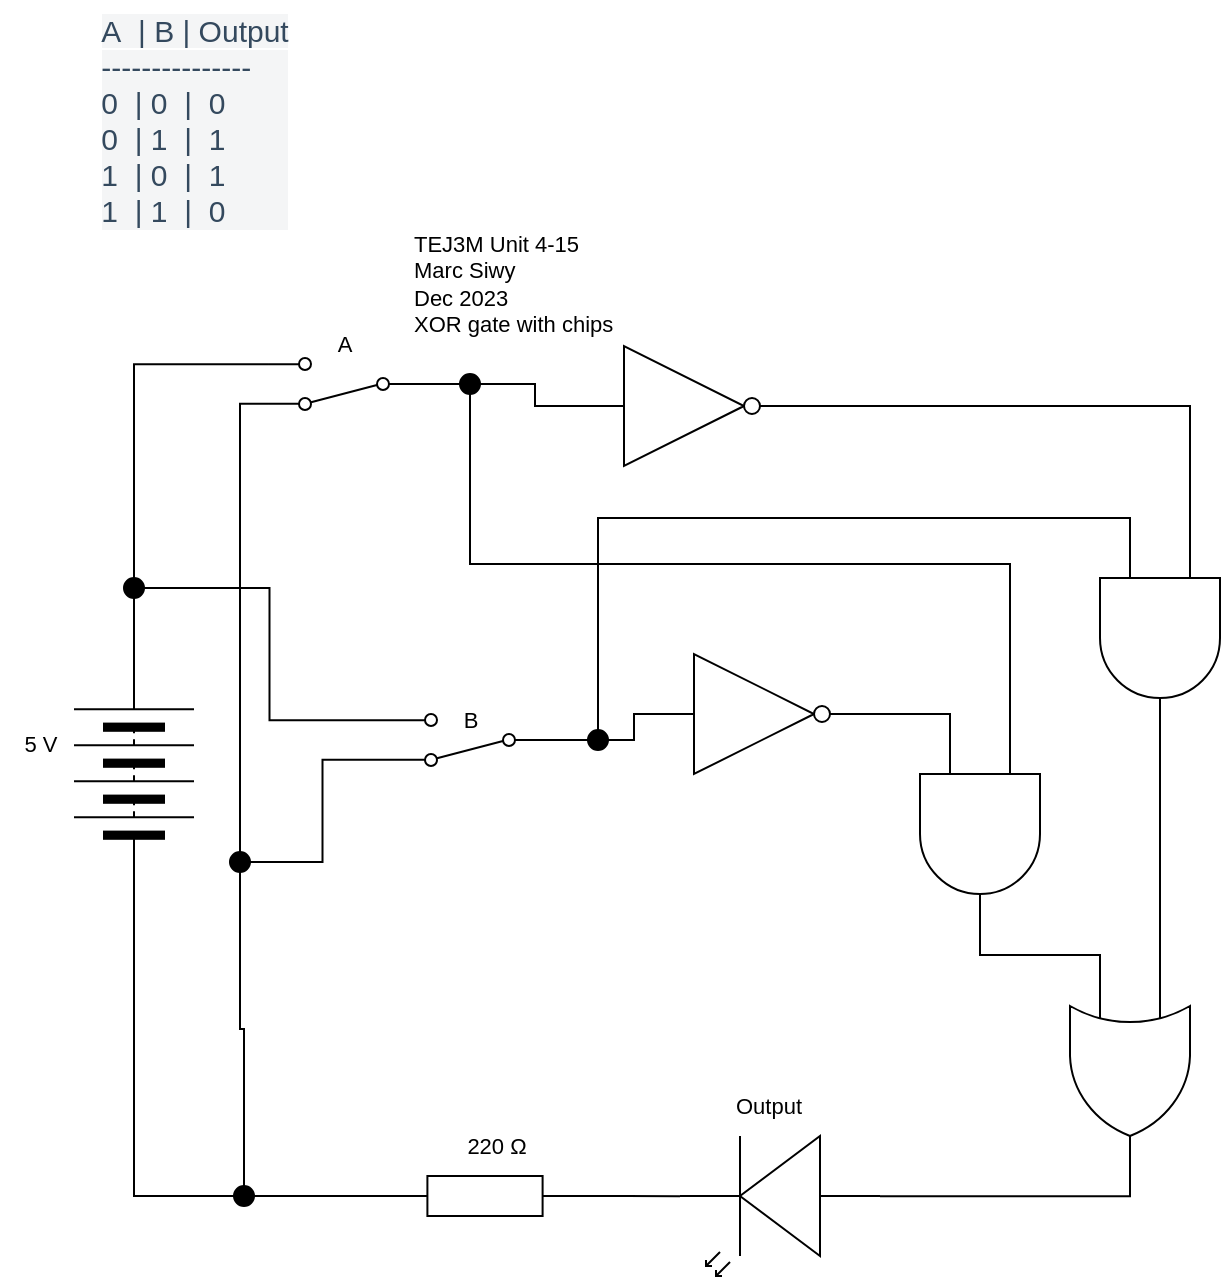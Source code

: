 <mxfile>
    <diagram id="S-7yalO0_2TfftM7Z-LZ" name="Page-1">
        <mxGraphModel dx="821" dy="1713" grid="1" gridSize="10" guides="1" tooltips="1" connect="1" arrows="1" fold="1" page="1" pageScale="1" pageWidth="827" pageHeight="1169" math="0" shadow="0">
            <root>
                <mxCell id="0"/>
                <mxCell id="1" parent="0"/>
                <mxCell id="103" style="edgeStyle=orthogonalEdgeStyle;rounded=0;html=1;exitX=0;exitY=0.5;exitDx=0;exitDy=0;entryX=0;entryY=0.5;entryDx=0;entryDy=0;endArrow=none;endFill=0;" parent="1" source="2" target="35" edge="1">
                    <mxGeometry relative="1" as="geometry"/>
                </mxCell>
                <mxCell id="2" value="" style="pointerEvents=1;verticalLabelPosition=bottom;shadow=0;dashed=0;align=center;html=1;verticalAlign=top;shape=mxgraph.electrical.miscellaneous.batteryStack;rotation=-90;" parent="1" vertex="1">
                    <mxGeometry x="17" y="277" width="100" height="60" as="geometry"/>
                </mxCell>
                <mxCell id="8" value="5 V" style="text;html=1;align=center;verticalAlign=middle;resizable=0;points=[];autosize=1;strokeColor=none;fillColor=none;fontSize=11;fontFamily=Helvetica;fontColor=default;" parent="1" vertex="1">
                    <mxGeometry y="277" width="40" height="30" as="geometry"/>
                </mxCell>
                <mxCell id="9" value="220&amp;nbsp;Ω" style="text;html=1;align=center;verticalAlign=middle;resizable=0;points=[];autosize=1;strokeColor=none;fillColor=none;fontSize=11;fontFamily=Helvetica;fontColor=default;" parent="1" vertex="1">
                    <mxGeometry x="222.5" y="478" width="50" height="30" as="geometry"/>
                </mxCell>
                <mxCell id="10" value="TEJ3M Unit 4-15&lt;br&gt;Marc Siwy&lt;br&gt;Dec 2023&lt;br&gt;XOR gate with chips" style="text;html=1;align=left;verticalAlign=middle;resizable=0;points=[];autosize=1;strokeColor=none;fillColor=none;fontSize=11;fontFamily=Helvetica;fontColor=default;" parent="1" vertex="1">
                    <mxGeometry x="205" y="27" width="120" height="70" as="geometry"/>
                </mxCell>
                <mxCell id="17" value="&lt;span style=&quot;color: rgb(52, 73, 94); font-family: ArtifaktElement-Medium, sans-serif; font-size: 15px; text-align: left; background-color: rgb(244, 245, 246);&quot;&gt;A&amp;nbsp; | B | Output&lt;/span&gt;&lt;div style=&quot;-webkit-tap-highlight-color: rgba(0, 0, 0, 0); box-sizing: border-box; color: rgb(52, 73, 94); font-family: ArtifaktElement-Medium, sans-serif; font-size: 15px; text-align: left; background-color: rgb(244, 245, 246);&quot;&gt;---------------&lt;/div&gt;&lt;div style=&quot;-webkit-tap-highlight-color: rgba(0, 0, 0, 0); box-sizing: border-box; color: rgb(52, 73, 94); font-family: ArtifaktElement-Medium, sans-serif; font-size: 15px; text-align: left; background-color: rgb(244, 245, 246);&quot;&gt;0&amp;nbsp; | 0&amp;nbsp; |&amp;nbsp; 0&lt;/div&gt;&lt;div style=&quot;-webkit-tap-highlight-color: rgba(0, 0, 0, 0); box-sizing: border-box; color: rgb(52, 73, 94); font-family: ArtifaktElement-Medium, sans-serif; font-size: 15px; text-align: left; background-color: rgb(244, 245, 246);&quot;&gt;0&amp;nbsp; | 1&amp;nbsp; |&amp;nbsp; 1&lt;/div&gt;&lt;div style=&quot;-webkit-tap-highlight-color: rgba(0, 0, 0, 0); box-sizing: border-box; color: rgb(52, 73, 94); font-family: ArtifaktElement-Medium, sans-serif; font-size: 15px; text-align: left; background-color: rgb(244, 245, 246);&quot;&gt;&lt;div style=&quot;border-color: var(--border-color); -webkit-tap-highlight-color: rgba(0, 0, 0, 0); box-sizing: border-box;&quot;&gt;1&amp;nbsp; | 0&amp;nbsp; |&amp;nbsp; 1&lt;/div&gt;&lt;div style=&quot;border-color: var(--border-color); -webkit-tap-highlight-color: rgba(0, 0, 0, 0); box-sizing: border-box;&quot;&gt;1&amp;nbsp; | 1&amp;nbsp; |&amp;nbsp; 0&lt;/div&gt;&lt;/div&gt;" style="text;html=1;align=center;verticalAlign=middle;resizable=0;points=[];autosize=1;strokeColor=none;fillColor=none;fontSize=11;fontFamily=Helvetica;fontColor=default;" parent="1" vertex="1">
                    <mxGeometry x="37" y="-80" width="120" height="120" as="geometry"/>
                </mxCell>
                <mxCell id="25" value="A" style="text;html=1;align=center;verticalAlign=middle;resizable=0;points=[];autosize=1;strokeColor=none;fillColor=none;fontSize=11;fontFamily=Helvetica;fontColor=default;" parent="1" vertex="1">
                    <mxGeometry x="157" y="77" width="30" height="30" as="geometry"/>
                </mxCell>
                <mxCell id="26" value="Output" style="text;html=1;align=center;verticalAlign=middle;resizable=0;points=[];autosize=1;strokeColor=none;fillColor=none;fontSize=11;fontFamily=Helvetica;fontColor=default;" parent="1" vertex="1">
                    <mxGeometry x="354" y="458" width="60" height="30" as="geometry"/>
                </mxCell>
                <mxCell id="35" value="" style="ellipse;whiteSpace=wrap;html=1;aspect=fixed;fillColor=#000000;" parent="1" vertex="1">
                    <mxGeometry x="117" y="513" width="10" height="10" as="geometry"/>
                </mxCell>
                <mxCell id="48" value="" style="verticalLabelPosition=bottom;shadow=0;dashed=0;align=center;html=1;verticalAlign=top;shape=mxgraph.electrical.opto_electronics.led_2;pointerEvents=1;rotation=-180;" parent="1" vertex="1">
                    <mxGeometry x="340" y="488" width="100" height="70" as="geometry"/>
                </mxCell>
                <mxCell id="74" style="edgeStyle=orthogonalEdgeStyle;shape=connector;rounded=0;html=1;exitX=1;exitY=0.5;exitDx=0;exitDy=0;exitPerimeter=0;entryX=1;entryY=0.57;entryDx=0;entryDy=0;entryPerimeter=0;labelBackgroundColor=default;strokeColor=default;fontFamily=Helvetica;fontSize=11;fontColor=default;endArrow=none;endFill=0;" parent="1" source="50" target="48" edge="1">
                    <mxGeometry relative="1" as="geometry"/>
                </mxCell>
                <mxCell id="134" style="edgeStyle=orthogonalEdgeStyle;shape=connector;rounded=0;html=1;exitX=0;exitY=0.5;exitDx=0;exitDy=0;exitPerimeter=0;entryX=1;entryY=0.5;entryDx=0;entryDy=0;labelBackgroundColor=default;strokeColor=default;fontFamily=Helvetica;fontSize=11;fontColor=default;endArrow=none;endFill=0;" parent="1" source="50" target="35" edge="1">
                    <mxGeometry relative="1" as="geometry"/>
                </mxCell>
                <mxCell id="50" value="" style="pointerEvents=1;verticalLabelPosition=bottom;shadow=0;dashed=0;align=center;html=1;verticalAlign=top;shape=mxgraph.electrical.resistors.resistor_1;rotation=0;" parent="1" vertex="1">
                    <mxGeometry x="197.5" y="508" width="90" height="20" as="geometry"/>
                </mxCell>
                <mxCell id="56" value="B" style="text;html=1;align=center;verticalAlign=middle;resizable=0;points=[];autosize=1;strokeColor=none;fillColor=none;fontSize=11;fontFamily=Helvetica;fontColor=default;" parent="1" vertex="1">
                    <mxGeometry x="220" y="265" width="30" height="30" as="geometry"/>
                </mxCell>
                <mxCell id="132" style="edgeStyle=orthogonalEdgeStyle;shape=connector;rounded=0;html=1;exitX=0.5;exitY=1;exitDx=0;exitDy=0;entryX=1;entryY=0.5;entryDx=0;entryDy=0;labelBackgroundColor=default;strokeColor=default;fontFamily=Helvetica;fontSize=11;fontColor=default;endArrow=none;endFill=0;" parent="1" source="80" target="2" edge="1">
                    <mxGeometry relative="1" as="geometry"/>
                </mxCell>
                <mxCell id="80" value="" style="ellipse;whiteSpace=wrap;html=1;aspect=fixed;fillColor=#000000;" parent="1" vertex="1">
                    <mxGeometry x="62" y="209" width="10" height="10" as="geometry"/>
                </mxCell>
                <mxCell id="124" style="edgeStyle=orthogonalEdgeStyle;shape=connector;rounded=0;html=1;exitX=0.5;exitY=1;exitDx=0;exitDy=0;entryX=0.5;entryY=0;entryDx=0;entryDy=0;labelBackgroundColor=default;strokeColor=default;fontFamily=Helvetica;fontSize=11;fontColor=default;endArrow=none;endFill=0;" parent="1" source="116" target="35" edge="1">
                    <mxGeometry relative="1" as="geometry"/>
                </mxCell>
                <mxCell id="116" value="" style="ellipse;whiteSpace=wrap;html=1;aspect=fixed;fillColor=#000000;" parent="1" vertex="1">
                    <mxGeometry x="115" y="346" width="10" height="10" as="geometry"/>
                </mxCell>
                <mxCell id="185" style="edgeStyle=orthogonalEdgeStyle;shape=connector;rounded=0;html=1;exitX=1;exitY=0.5;exitDx=0;exitDy=0;entryX=0;entryY=0.5;entryDx=0;entryDy=0;entryPerimeter=0;labelBackgroundColor=default;strokeColor=default;fontFamily=Helvetica;fontSize=11;fontColor=default;endArrow=none;endFill=0;" parent="1" source="129" target="165" edge="1">
                    <mxGeometry relative="1" as="geometry"/>
                </mxCell>
                <mxCell id="129" value="" style="ellipse;whiteSpace=wrap;html=1;aspect=fixed;fillColor=#000000;" parent="1" vertex="1">
                    <mxGeometry x="230" y="107" width="10" height="10" as="geometry"/>
                </mxCell>
                <mxCell id="183" style="edgeStyle=orthogonalEdgeStyle;shape=connector;rounded=0;html=1;exitX=1;exitY=0.88;exitDx=0;exitDy=0;entryX=0.5;entryY=0;entryDx=0;entryDy=0;labelBackgroundColor=default;strokeColor=default;fontFamily=Helvetica;fontSize=11;fontColor=default;endArrow=none;endFill=0;" parent="1" source="137" target="80" edge="1">
                    <mxGeometry relative="1" as="geometry"/>
                </mxCell>
                <mxCell id="184" style="edgeStyle=orthogonalEdgeStyle;shape=connector;rounded=0;html=1;exitX=0;exitY=0.5;exitDx=0;exitDy=0;entryX=0;entryY=0.5;entryDx=0;entryDy=0;labelBackgroundColor=default;strokeColor=default;fontFamily=Helvetica;fontSize=11;fontColor=default;endArrow=none;endFill=0;" parent="1" source="137" target="129" edge="1">
                    <mxGeometry relative="1" as="geometry"/>
                </mxCell>
                <mxCell id="196" style="edgeStyle=orthogonalEdgeStyle;shape=connector;rounded=0;html=1;exitX=1;exitY=0.12;exitDx=0;exitDy=0;entryX=0.5;entryY=0;entryDx=0;entryDy=0;labelBackgroundColor=default;strokeColor=default;fontFamily=Helvetica;fontSize=11;fontColor=default;endArrow=none;endFill=0;" parent="1" source="137" target="116" edge="1">
                    <mxGeometry relative="1" as="geometry"/>
                </mxCell>
                <mxCell id="137" value="" style="shape=mxgraph.electrical.electro-mechanical.twoWaySwitch;aspect=fixed;elSwitchState=2;fontFamily=Helvetica;fontSize=11;fontColor=default;rotation=-180;flipV=0;" parent="1" vertex="1">
                    <mxGeometry x="134.5" y="99" width="75" height="26" as="geometry"/>
                </mxCell>
                <mxCell id="144" style="edgeStyle=orthogonalEdgeStyle;shape=connector;rounded=0;html=1;exitX=1;exitY=0.12;exitDx=0;exitDy=0;entryX=1;entryY=0.5;entryDx=0;entryDy=0;labelBackgroundColor=default;strokeColor=default;fontFamily=Helvetica;fontSize=11;fontColor=default;endArrow=none;endFill=0;" parent="1" source="142" target="116" edge="1">
                    <mxGeometry relative="1" as="geometry"/>
                </mxCell>
                <mxCell id="180" style="edgeStyle=orthogonalEdgeStyle;shape=connector;rounded=0;html=1;exitX=1;exitY=0.88;exitDx=0;exitDy=0;entryX=1;entryY=0.5;entryDx=0;entryDy=0;labelBackgroundColor=default;strokeColor=default;fontFamily=Helvetica;fontSize=11;fontColor=default;endArrow=none;endFill=0;" parent="1" source="142" target="80" edge="1">
                    <mxGeometry relative="1" as="geometry"/>
                </mxCell>
                <mxCell id="142" value="" style="shape=mxgraph.electrical.electro-mechanical.twoWaySwitch;aspect=fixed;elSwitchState=2;fontFamily=Helvetica;fontSize=11;fontColor=default;rotation=-180;" parent="1" vertex="1">
                    <mxGeometry x="197.5" y="277" width="75" height="26" as="geometry"/>
                </mxCell>
                <mxCell id="182" style="edgeStyle=orthogonalEdgeStyle;shape=connector;rounded=0;html=1;exitX=0;exitY=0.5;exitDx=0;exitDy=0;exitPerimeter=0;entryX=1;entryY=0.5;entryDx=0;entryDy=0;labelBackgroundColor=default;strokeColor=default;fontFamily=Helvetica;fontSize=11;fontColor=default;endArrow=none;endFill=0;" parent="1" source="156" target="171" edge="1">
                    <mxGeometry relative="1" as="geometry"/>
                </mxCell>
                <mxCell id="188" style="edgeStyle=orthogonalEdgeStyle;shape=connector;rounded=0;html=1;exitX=1;exitY=0.5;exitDx=0;exitDy=0;exitPerimeter=0;entryX=0;entryY=0.75;entryDx=0;entryDy=0;entryPerimeter=0;labelBackgroundColor=default;strokeColor=default;fontFamily=Helvetica;fontSize=11;fontColor=default;endArrow=none;endFill=0;" parent="1" source="156" target="166" edge="1">
                    <mxGeometry relative="1" as="geometry"/>
                </mxCell>
                <mxCell id="156" value="" style="verticalLabelPosition=bottom;shadow=0;dashed=0;align=center;html=1;verticalAlign=top;shape=mxgraph.electrical.logic_gates.inverter_2;rotation=0;" parent="1" vertex="1">
                    <mxGeometry x="330" y="247" width="100" height="60" as="geometry"/>
                </mxCell>
                <mxCell id="186" style="edgeStyle=orthogonalEdgeStyle;shape=connector;rounded=0;html=1;exitX=1;exitY=0.5;exitDx=0;exitDy=0;exitPerimeter=0;entryX=0;entryY=0.25;entryDx=0;entryDy=0;entryPerimeter=0;labelBackgroundColor=default;strokeColor=default;fontFamily=Helvetica;fontSize=11;fontColor=default;endArrow=none;endFill=0;" parent="1" source="165" target="167" edge="1">
                    <mxGeometry relative="1" as="geometry"/>
                </mxCell>
                <mxCell id="165" value="" style="verticalLabelPosition=bottom;shadow=0;dashed=0;align=center;html=1;verticalAlign=top;shape=mxgraph.electrical.logic_gates.inverter_2;rotation=0;" parent="1" vertex="1">
                    <mxGeometry x="295" y="93" width="100" height="60" as="geometry"/>
                </mxCell>
                <mxCell id="189" style="edgeStyle=orthogonalEdgeStyle;shape=connector;rounded=0;html=1;exitX=0;exitY=0.25;exitDx=0;exitDy=0;exitPerimeter=0;entryX=0.5;entryY=1;entryDx=0;entryDy=0;labelBackgroundColor=default;strokeColor=default;fontFamily=Helvetica;fontSize=11;fontColor=default;endArrow=none;endFill=0;" parent="1" source="166" target="129" edge="1">
                    <mxGeometry relative="1" as="geometry"/>
                </mxCell>
                <mxCell id="191" style="edgeStyle=orthogonalEdgeStyle;shape=connector;rounded=0;html=1;exitX=1;exitY=0.5;exitDx=0;exitDy=0;exitPerimeter=0;entryX=0;entryY=0.75;entryDx=0;entryDy=0;entryPerimeter=0;labelBackgroundColor=default;strokeColor=default;fontFamily=Helvetica;fontSize=11;fontColor=default;endArrow=none;endFill=0;" parent="1" source="166" target="190" edge="1">
                    <mxGeometry relative="1" as="geometry"/>
                </mxCell>
                <mxCell id="166" value="" style="verticalLabelPosition=bottom;shadow=0;dashed=0;align=center;html=1;verticalAlign=top;shape=mxgraph.electrical.logic_gates.logic_gate;operation=and;rotation=90;" parent="1" vertex="1">
                    <mxGeometry x="440" y="307" width="100" height="60" as="geometry"/>
                </mxCell>
                <mxCell id="187" style="edgeStyle=orthogonalEdgeStyle;shape=connector;rounded=0;html=1;exitX=0;exitY=0.75;exitDx=0;exitDy=0;exitPerimeter=0;entryX=0.5;entryY=0;entryDx=0;entryDy=0;labelBackgroundColor=default;strokeColor=default;fontFamily=Helvetica;fontSize=11;fontColor=default;endArrow=none;endFill=0;" parent="1" source="167" target="171" edge="1">
                    <mxGeometry relative="1" as="geometry"/>
                </mxCell>
                <mxCell id="192" style="edgeStyle=orthogonalEdgeStyle;shape=connector;rounded=0;html=1;exitX=1;exitY=0.5;exitDx=0;exitDy=0;exitPerimeter=0;entryX=0;entryY=0.25;entryDx=0;entryDy=0;entryPerimeter=0;labelBackgroundColor=default;strokeColor=default;fontFamily=Helvetica;fontSize=11;fontColor=default;endArrow=none;endFill=0;" parent="1" source="167" target="190" edge="1">
                    <mxGeometry relative="1" as="geometry"/>
                </mxCell>
                <mxCell id="167" value="" style="verticalLabelPosition=bottom;shadow=0;dashed=0;align=center;html=1;verticalAlign=top;shape=mxgraph.electrical.logic_gates.logic_gate;operation=and;rotation=90;" parent="1" vertex="1">
                    <mxGeometry x="530" y="209" width="100" height="60" as="geometry"/>
                </mxCell>
                <mxCell id="181" style="edgeStyle=orthogonalEdgeStyle;shape=connector;rounded=0;html=1;exitX=0;exitY=0.5;exitDx=0;exitDy=0;entryX=0;entryY=0.5;entryDx=0;entryDy=0;labelBackgroundColor=default;strokeColor=default;fontFamily=Helvetica;fontSize=11;fontColor=default;endArrow=none;endFill=0;" parent="1" source="171" target="142" edge="1">
                    <mxGeometry relative="1" as="geometry"/>
                </mxCell>
                <mxCell id="171" value="" style="ellipse;whiteSpace=wrap;html=1;aspect=fixed;fillColor=#000000;" parent="1" vertex="1">
                    <mxGeometry x="294" y="285" width="10" height="10" as="geometry"/>
                </mxCell>
                <mxCell id="193" style="edgeStyle=orthogonalEdgeStyle;shape=connector;rounded=0;html=1;exitX=1;exitY=0.5;exitDx=0;exitDy=0;exitPerimeter=0;entryX=0;entryY=0.57;entryDx=0;entryDy=0;entryPerimeter=0;labelBackgroundColor=default;strokeColor=default;fontFamily=Helvetica;fontSize=11;fontColor=default;endArrow=none;endFill=0;" parent="1" source="190" target="48" edge="1">
                    <mxGeometry relative="1" as="geometry"/>
                </mxCell>
                <mxCell id="190" value="" style="verticalLabelPosition=bottom;shadow=0;dashed=0;align=center;html=1;verticalAlign=top;shape=mxgraph.electrical.logic_gates.logic_gate;operation=or;fontFamily=Helvetica;fontSize=11;fontColor=default;rotation=90;" parent="1" vertex="1">
                    <mxGeometry x="515" y="428" width="100" height="60" as="geometry"/>
                </mxCell>
            </root>
        </mxGraphModel>
    </diagram>
</mxfile>